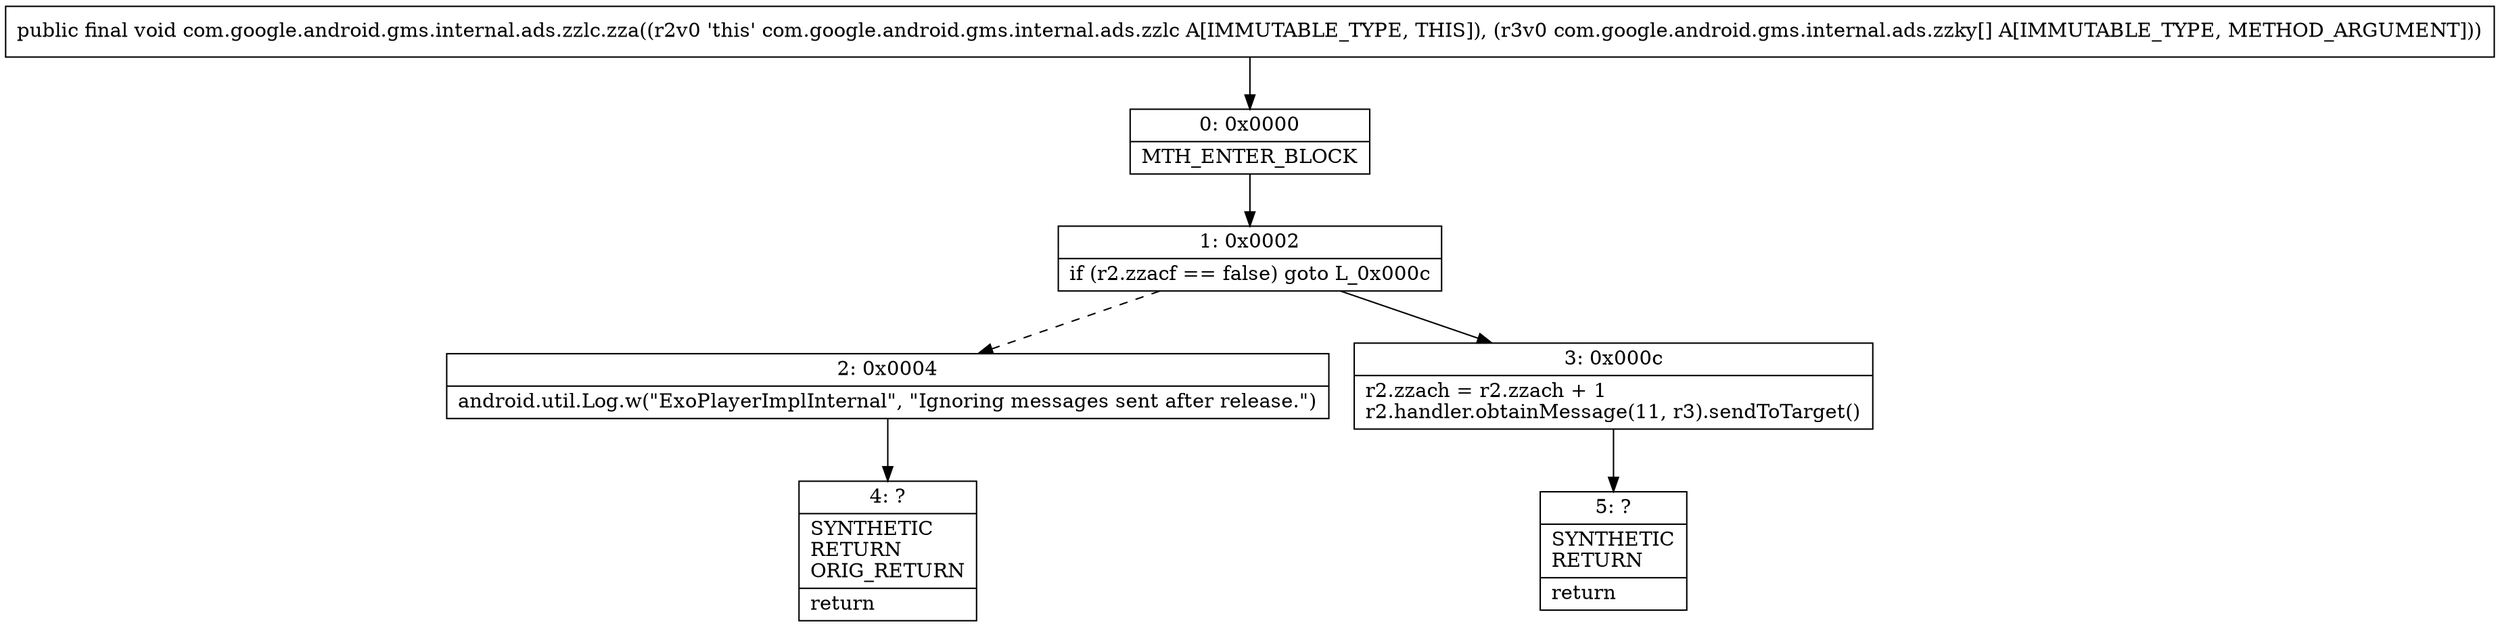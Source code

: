 digraph "CFG forcom.google.android.gms.internal.ads.zzlc.zza([Lcom\/google\/android\/gms\/internal\/ads\/zzky;)V" {
Node_0 [shape=record,label="{0\:\ 0x0000|MTH_ENTER_BLOCK\l}"];
Node_1 [shape=record,label="{1\:\ 0x0002|if (r2.zzacf == false) goto L_0x000c\l}"];
Node_2 [shape=record,label="{2\:\ 0x0004|android.util.Log.w(\"ExoPlayerImplInternal\", \"Ignoring messages sent after release.\")\l}"];
Node_3 [shape=record,label="{3\:\ 0x000c|r2.zzach = r2.zzach + 1\lr2.handler.obtainMessage(11, r3).sendToTarget()\l}"];
Node_4 [shape=record,label="{4\:\ ?|SYNTHETIC\lRETURN\lORIG_RETURN\l|return\l}"];
Node_5 [shape=record,label="{5\:\ ?|SYNTHETIC\lRETURN\l|return\l}"];
MethodNode[shape=record,label="{public final void com.google.android.gms.internal.ads.zzlc.zza((r2v0 'this' com.google.android.gms.internal.ads.zzlc A[IMMUTABLE_TYPE, THIS]), (r3v0 com.google.android.gms.internal.ads.zzky[] A[IMMUTABLE_TYPE, METHOD_ARGUMENT])) }"];
MethodNode -> Node_0;
Node_0 -> Node_1;
Node_1 -> Node_2[style=dashed];
Node_1 -> Node_3;
Node_2 -> Node_4;
Node_3 -> Node_5;
}

